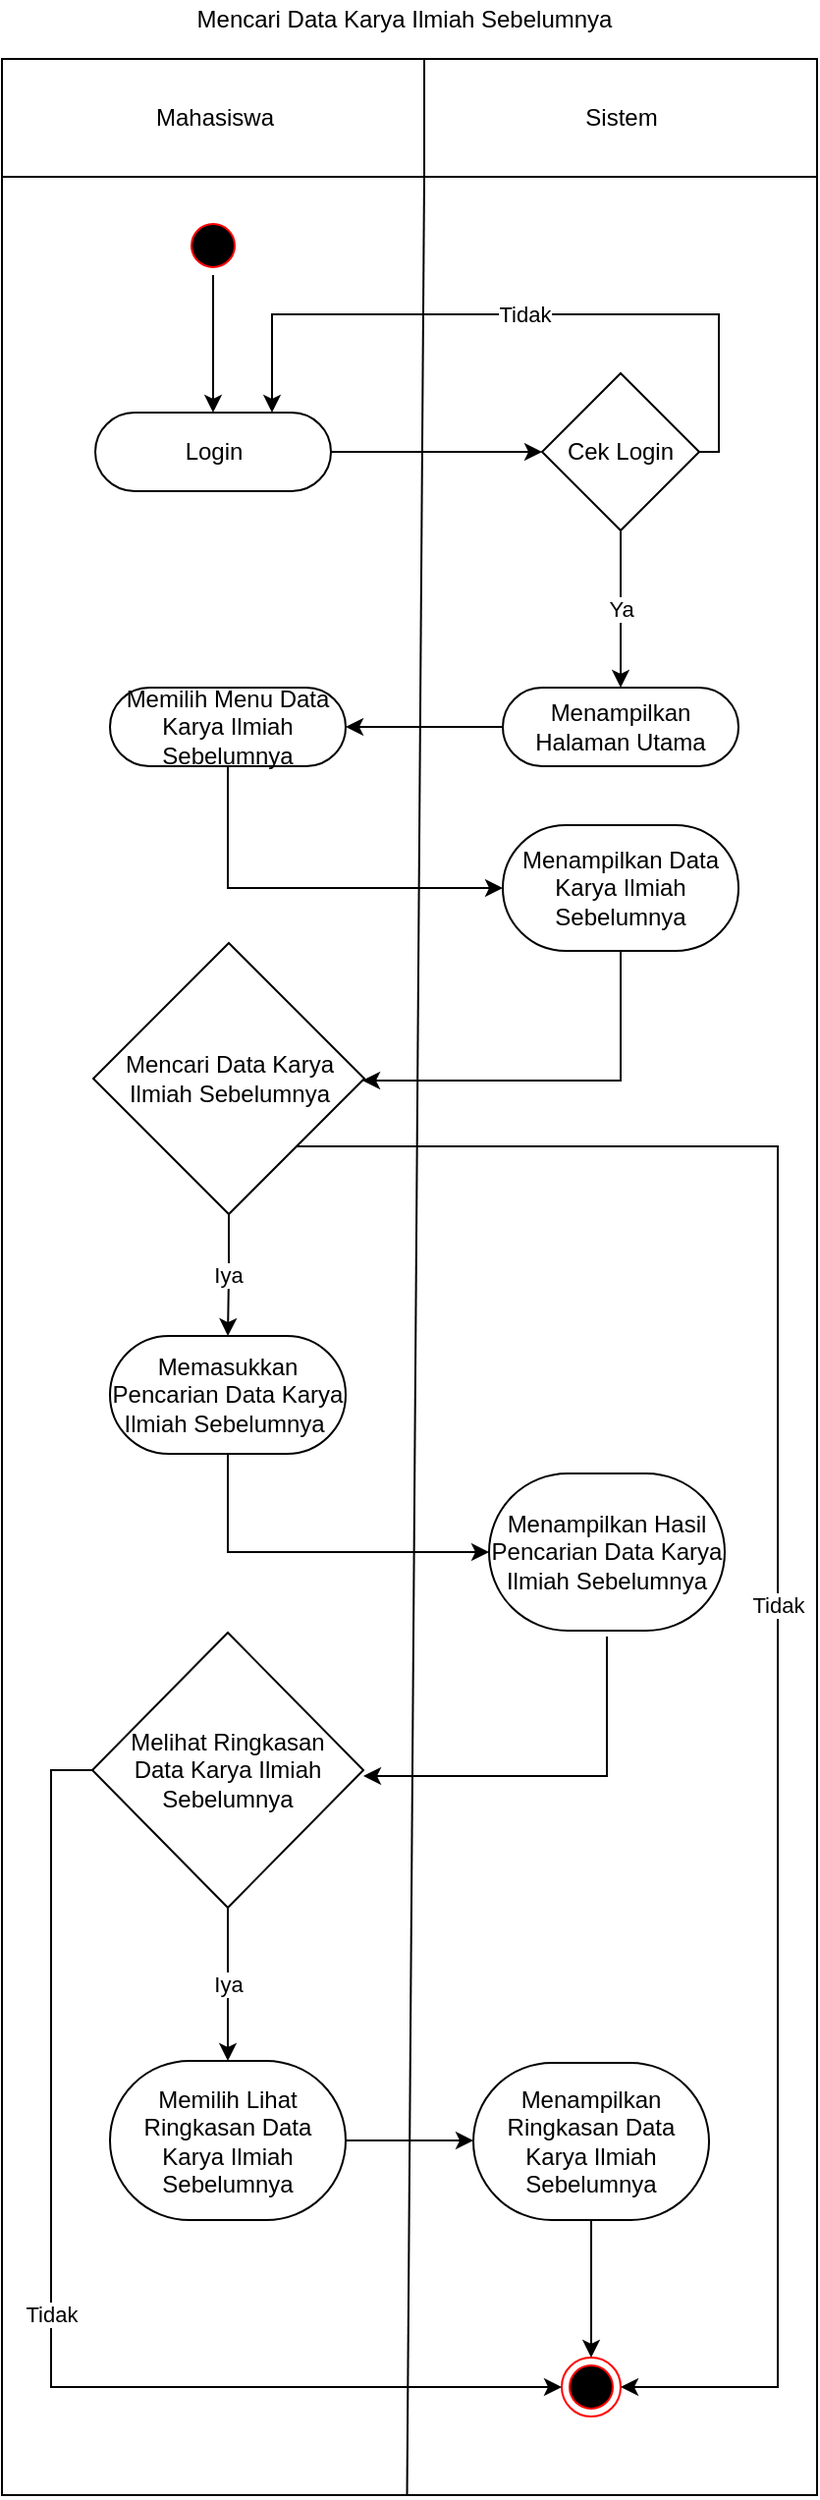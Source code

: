<mxfile version="12.2.6" type="device" pages="1"><diagram id="1UytXn0bZlIX9q_RdB3l" name="Page-1"><mxGraphModel dx="1408" dy="748" grid="1" gridSize="10" guides="1" tooltips="1" connect="1" arrows="1" fold="1" page="1" pageScale="1" pageWidth="827" pageHeight="1169" math="0" shadow="0"><root><mxCell id="0"/><mxCell id="1" parent="0"/><mxCell id="U5wHkFEpuh83H7jWcjIW-7" value="" style="verticalLabelPosition=bottom;verticalAlign=top;html=1;shape=mxgraph.basic.rect;fillColor2=none;strokeWidth=1;size=20;indent=5;" parent="1" vertex="1"><mxGeometry x="105" y="130" width="415" height="1240" as="geometry"/></mxCell><mxCell id="U5wHkFEpuh83H7jWcjIW-5" value="" style="ellipse;html=1;shape=startState;fillColor=#000000;strokeColor=#ff0000;" parent="1" vertex="1"><mxGeometry x="197.5" y="210" width="30" height="30" as="geometry"/></mxCell><mxCell id="U5wHkFEpuh83H7jWcjIW-8" value="Mahasiswa" style="verticalLabelPosition=middle;verticalAlign=middle;html=1;shape=mxgraph.basic.rect;fillColor2=none;strokeWidth=1;size=20;indent=5;labelPosition=center;align=center;" parent="1" vertex="1"><mxGeometry x="105" y="130" width="215" height="60" as="geometry"/></mxCell><mxCell id="U5wHkFEpuh83H7jWcjIW-9" value="Sistem" style="verticalLabelPosition=middle;verticalAlign=middle;html=1;shape=mxgraph.basic.rect;fillColor2=none;strokeWidth=1;size=20;indent=5;labelPosition=center;align=center;" parent="1" vertex="1"><mxGeometry x="320" y="130" width="200" height="60" as="geometry"/></mxCell><mxCell id="U5wHkFEpuh83H7jWcjIW-10" value="Mencari Data Karya Ilmiah Sebelumnya" style="text;html=1;strokeColor=none;fillColor=none;align=center;verticalAlign=middle;whiteSpace=wrap;rounded=0;" parent="1" vertex="1"><mxGeometry x="110" y="100" width="400" height="20" as="geometry"/></mxCell><mxCell id="U5wHkFEpuh83H7jWcjIW-11" value="" style="endArrow=none;html=1;exitX=0.497;exitY=1;exitDx=0;exitDy=0;exitPerimeter=0;" parent="1" source="U5wHkFEpuh83H7jWcjIW-7" edge="1"><mxGeometry width="50" height="50" relative="1" as="geometry"><mxPoint x="270" y="240" as="sourcePoint"/><mxPoint x="320" y="190" as="targetPoint"/></mxGeometry></mxCell><mxCell id="U5wHkFEpuh83H7jWcjIW-16" value="" style="edgeStyle=orthogonalEdgeStyle;rounded=0;orthogonalLoop=1;jettySize=auto;html=1;entryX=0;entryY=0.5;entryDx=0;entryDy=0;" parent="1" source="U5wHkFEpuh83H7jWcjIW-12" target="U5wHkFEpuh83H7jWcjIW-17" edge="1"><mxGeometry relative="1" as="geometry"><mxPoint x="352.5" y="330.0" as="targetPoint"/></mxGeometry></mxCell><mxCell id="U5wHkFEpuh83H7jWcjIW-12" value="Login" style="rounded=1;whiteSpace=wrap;html=1;arcSize=50;" parent="1" vertex="1"><mxGeometry x="152.5" y="310" width="120" height="40" as="geometry"/></mxCell><mxCell id="U5wHkFEpuh83H7jWcjIW-19" value="Tidak" style="edgeStyle=orthogonalEdgeStyle;rounded=0;orthogonalLoop=1;jettySize=auto;html=1;entryX=0.75;entryY=0;entryDx=0;entryDy=0;exitX=1;exitY=0.5;exitDx=0;exitDy=0;" parent="1" source="U5wHkFEpuh83H7jWcjIW-17" target="U5wHkFEpuh83H7jWcjIW-12" edge="1"><mxGeometry relative="1" as="geometry"><mxPoint x="540" y="330.0" as="targetPoint"/><Array as="points"><mxPoint x="470" y="330"/><mxPoint x="470" y="260"/><mxPoint x="243" y="260"/></Array></mxGeometry></mxCell><mxCell id="U5wHkFEpuh83H7jWcjIW-21" value="Ya" style="edgeStyle=orthogonalEdgeStyle;rounded=0;orthogonalLoop=1;jettySize=auto;html=1;entryX=0.5;entryY=0;entryDx=0;entryDy=0;" parent="1" source="U5wHkFEpuh83H7jWcjIW-17" target="U5wHkFEpuh83H7jWcjIW-22" edge="1"><mxGeometry relative="1" as="geometry"><mxPoint x="420" y="450.0" as="targetPoint"/></mxGeometry></mxCell><mxCell id="U5wHkFEpuh83H7jWcjIW-17" value="Cek Login" style="rhombus;whiteSpace=wrap;html=1;" parent="1" vertex="1"><mxGeometry x="380" y="290" width="80" height="80" as="geometry"/></mxCell><mxCell id="U5wHkFEpuh83H7jWcjIW-24" value="" style="edgeStyle=orthogonalEdgeStyle;rounded=0;orthogonalLoop=1;jettySize=auto;html=1;" parent="1" source="U5wHkFEpuh83H7jWcjIW-22" target="U5wHkFEpuh83H7jWcjIW-23" edge="1"><mxGeometry relative="1" as="geometry"/></mxCell><mxCell id="U5wHkFEpuh83H7jWcjIW-22" value="Menampilkan Halaman Utama" style="rounded=1;whiteSpace=wrap;html=1;arcSize=50;" parent="1" vertex="1"><mxGeometry x="360" y="450" width="120" height="40" as="geometry"/></mxCell><mxCell id="U5wHkFEpuh83H7jWcjIW-26" value="" style="edgeStyle=orthogonalEdgeStyle;rounded=0;orthogonalLoop=1;jettySize=auto;html=1;entryX=0;entryY=0.5;entryDx=0;entryDy=0;" parent="1" source="U5wHkFEpuh83H7jWcjIW-23" target="U5wHkFEpuh83H7jWcjIW-25" edge="1"><mxGeometry relative="1" as="geometry"><Array as="points"><mxPoint x="220" y="552"/></Array></mxGeometry></mxCell><mxCell id="U5wHkFEpuh83H7jWcjIW-23" value="Memilih Menu Data Karya Ilmiah Sebelumnya" style="rounded=1;whiteSpace=wrap;html=1;arcSize=50;" parent="1" vertex="1"><mxGeometry x="160" y="450" width="120" height="40" as="geometry"/></mxCell><mxCell id="U5wHkFEpuh83H7jWcjIW-49" value="" style="edgeStyle=orthogonalEdgeStyle;rounded=0;orthogonalLoop=1;jettySize=auto;html=1;" parent="1" source="U5wHkFEpuh83H7jWcjIW-25" target="wi6MIsknvOUHWLSvX_T5-1" edge="1"><mxGeometry relative="1" as="geometry"><mxPoint x="280" y="650" as="targetPoint"/><Array as="points"><mxPoint x="420" y="650"/></Array></mxGeometry></mxCell><mxCell id="U5wHkFEpuh83H7jWcjIW-25" value="Menampilkan Data Karya Ilmiah Sebelumnya" style="rounded=1;whiteSpace=wrap;html=1;arcSize=50;" parent="1" vertex="1"><mxGeometry x="360" y="520" width="120" height="64" as="geometry"/></mxCell><mxCell id="U5wHkFEpuh83H7jWcjIW-51" value="" style="edgeStyle=orthogonalEdgeStyle;rounded=0;orthogonalLoop=1;jettySize=auto;html=1;entryX=0;entryY=0.5;entryDx=0;entryDy=0;" parent="1" source="U5wHkFEpuh83H7jWcjIW-27" target="U5wHkFEpuh83H7jWcjIW-52" edge="1"><mxGeometry relative="1" as="geometry"><mxPoint x="212.5" y="870" as="targetPoint"/><Array as="points"><mxPoint x="220" y="890"/></Array></mxGeometry></mxCell><mxCell id="U5wHkFEpuh83H7jWcjIW-27" value="Memasukkan Pencarian Data Karya Ilmiah Sebelumnya&amp;nbsp;" style="rounded=1;whiteSpace=wrap;html=1;arcSize=50;" parent="1" vertex="1"><mxGeometry x="160" y="780" width="120" height="60" as="geometry"/></mxCell><mxCell id="U5wHkFEpuh83H7jWcjIW-52" value="Menampilkan Hasil Pencarian Data Karya Ilmiah Sebelumnya" style="rounded=1;whiteSpace=wrap;html=1;arcSize=50;" parent="1" vertex="1"><mxGeometry x="353" y="850" width="120" height="80" as="geometry"/></mxCell><mxCell id="U5wHkFEpuh83H7jWcjIW-33" value="" style="edgeStyle=orthogonalEdgeStyle;rounded=0;orthogonalLoop=1;jettySize=auto;html=1;entryX=1;entryY=0.5;entryDx=0;entryDy=0;" parent="1" edge="1"><mxGeometry relative="1" as="geometry"><mxPoint x="413" y="933" as="sourcePoint"/><mxPoint x="289" y="1004" as="targetPoint"/><Array as="points"><mxPoint x="413" y="1004"/></Array></mxGeometry></mxCell><mxCell id="U5wHkFEpuh83H7jWcjIW-31" value="" style="endArrow=classic;html=1;exitX=0.5;exitY=1;exitDx=0;exitDy=0;entryX=0.5;entryY=0;entryDx=0;entryDy=0;" parent="1" source="U5wHkFEpuh83H7jWcjIW-5" target="U5wHkFEpuh83H7jWcjIW-12" edge="1"><mxGeometry width="50" height="50" relative="1" as="geometry"><mxPoint x="190" y="300" as="sourcePoint"/><mxPoint x="240" y="250" as="targetPoint"/></mxGeometry></mxCell><mxCell id="U5wHkFEpuh83H7jWcjIW-32" value="" style="ellipse;html=1;shape=endState;fillColor=#000000;strokeColor=#ff0000;" parent="1" vertex="1"><mxGeometry x="390" y="1300" width="30" height="30" as="geometry"/></mxCell><mxCell id="wi6MIsknvOUHWLSvX_T5-2" value="Iya" style="edgeStyle=orthogonalEdgeStyle;rounded=0;orthogonalLoop=1;jettySize=auto;html=1;" parent="1" source="wi6MIsknvOUHWLSvX_T5-1" target="U5wHkFEpuh83H7jWcjIW-27" edge="1"><mxGeometry relative="1" as="geometry"/></mxCell><mxCell id="wi6MIsknvOUHWLSvX_T5-1" value="Mencari Data Karya Ilmiah Sebelumnya" style="rhombus;whiteSpace=wrap;html=1;" parent="1" vertex="1"><mxGeometry x="151.5" y="580" width="138" height="138" as="geometry"/></mxCell><mxCell id="wi6MIsknvOUHWLSvX_T5-3" value="Tidak" style="edgeStyle=orthogonalEdgeStyle;rounded=0;orthogonalLoop=1;jettySize=auto;html=1;exitX=1;exitY=1;exitDx=0;exitDy=0;entryX=1;entryY=0.5;entryDx=0;entryDy=0;" parent="1" source="wi6MIsknvOUHWLSvX_T5-1" target="U5wHkFEpuh83H7jWcjIW-32" edge="1"><mxGeometry relative="1" as="geometry"><mxPoint x="407.5" y="718" as="sourcePoint"/><mxPoint x="406.5" y="780.5" as="targetPoint"/><Array as="points"><mxPoint x="500" y="683"/><mxPoint x="500" y="1315"/></Array></mxGeometry></mxCell><mxCell id="wi6MIsknvOUHWLSvX_T5-7" value="Iya" style="edgeStyle=orthogonalEdgeStyle;rounded=0;orthogonalLoop=1;jettySize=auto;html=1;entryX=0.5;entryY=0;entryDx=0;entryDy=0;" parent="1" source="wi6MIsknvOUHWLSvX_T5-5" target="FcRqDm1EUforWNJ8_WPo-2" edge="1"><mxGeometry relative="1" as="geometry"><mxPoint x="220" y="1151" as="targetPoint"/><Array as="points"/></mxGeometry></mxCell><mxCell id="wi6MIsknvOUHWLSvX_T5-5" value="Melihat Ringkasan &lt;br&gt;Data Karya Ilmiah Sebelumnya" style="rhombus;whiteSpace=wrap;html=1;" parent="1" vertex="1"><mxGeometry x="151" y="931" width="138" height="140" as="geometry"/></mxCell><mxCell id="wi6MIsknvOUHWLSvX_T5-9" value="" style="edgeStyle=orthogonalEdgeStyle;rounded=0;orthogonalLoop=1;jettySize=auto;html=1;" parent="1" source="wi6MIsknvOUHWLSvX_T5-8" target="U5wHkFEpuh83H7jWcjIW-32" edge="1"><mxGeometry relative="1" as="geometry"><Array as="points"><mxPoint x="405" y="1180"/><mxPoint x="405" y="1180"/></Array></mxGeometry></mxCell><mxCell id="wi6MIsknvOUHWLSvX_T5-8" value="Menampilkan Ringkasan Data Karya Ilmiah Sebelumnya" style="rounded=1;whiteSpace=wrap;html=1;arcSize=50;" parent="1" vertex="1"><mxGeometry x="345" y="1150" width="120" height="80" as="geometry"/></mxCell><mxCell id="wi6MIsknvOUHWLSvX_T5-10" value="Tidak" style="edgeStyle=orthogonalEdgeStyle;rounded=0;orthogonalLoop=1;jettySize=auto;html=1;entryX=0;entryY=0.5;entryDx=0;entryDy=0;exitX=0;exitY=0.5;exitDx=0;exitDy=0;" parent="1" edge="1" target="U5wHkFEpuh83H7jWcjIW-32" source="wi6MIsknvOUHWLSvX_T5-5"><mxGeometry relative="1" as="geometry"><mxPoint x="186" y="1036" as="sourcePoint"/><mxPoint x="398" y="1211" as="targetPoint"/><Array as="points"><mxPoint x="130" y="1001"/><mxPoint x="130" y="1315"/></Array></mxGeometry></mxCell><mxCell id="FcRqDm1EUforWNJ8_WPo-3" value="" style="edgeStyle=orthogonalEdgeStyle;rounded=0;orthogonalLoop=1;jettySize=auto;html=1;" edge="1" parent="1" source="FcRqDm1EUforWNJ8_WPo-2" target="wi6MIsknvOUHWLSvX_T5-8"><mxGeometry relative="1" as="geometry"><Array as="points"><mxPoint x="312" y="1190"/><mxPoint x="312" y="1190"/></Array></mxGeometry></mxCell><mxCell id="FcRqDm1EUforWNJ8_WPo-2" value="Memilih Lihat Ringkasan Data Karya Ilmiah Sebelumnya" style="rounded=1;whiteSpace=wrap;html=1;arcSize=50;" vertex="1" parent="1"><mxGeometry x="160" y="1149" width="120" height="81" as="geometry"/></mxCell></root></mxGraphModel></diagram></mxfile>